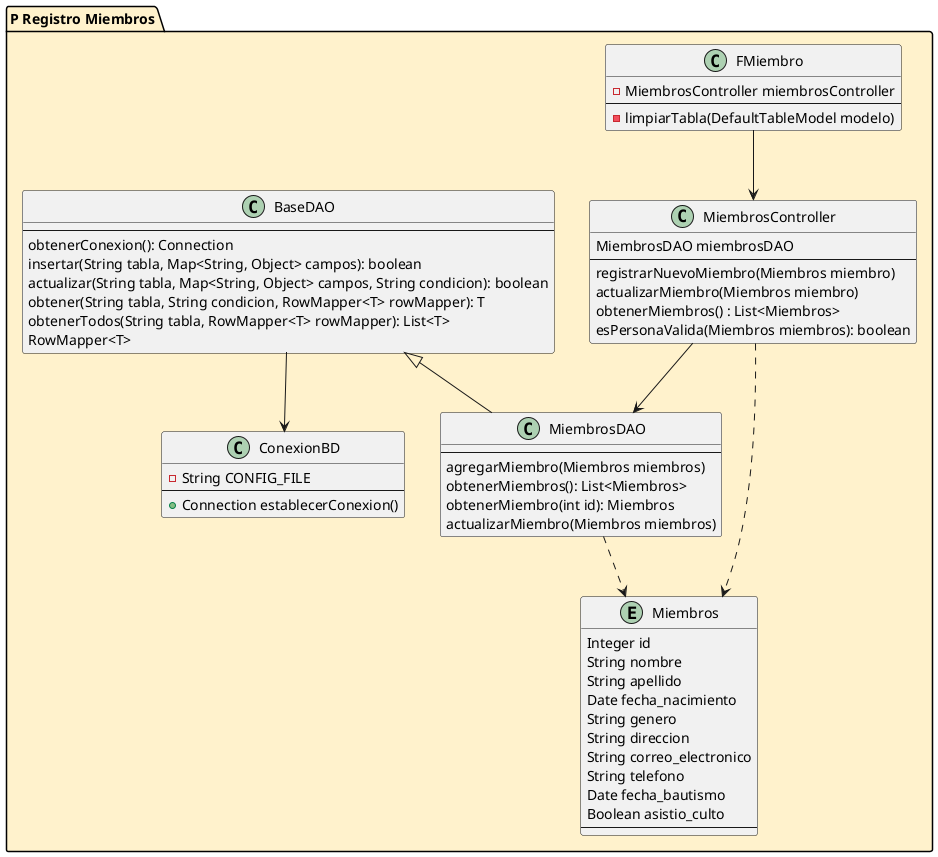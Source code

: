 @startuml
package "P Registro Miembros" #FFF2CC {
  class "FMiembro" as fmiembro {
  - MiembrosController miembrosController
  --
  -limpiarTabla(DefaultTableModel modelo)
  }
  class "MiembrosController" as ctrmiembro{
  MiembrosDAO miembrosDAO
  --
  registrarNuevoMiembro(Miembros miembro)
  actualizarMiembro(Miembros miembro)
  obtenerMiembros() : List<Miembros>
  esPersonaValida(Miembros miembros): boolean
  }

  class "MiembrosDAO" as daomiembro{
  --
  agregarMiembro(Miembros miembros)
  obtenerMiembros(): List<Miembros>
  obtenerMiembro(int id): Miembros
  actualizarMiembro(Miembros miembros)
  }

  class "BaseDAO" as daobase {
  --
  obtenerConexion(): Connection
  insertar(String tabla, Map<String, Object> campos): boolean
  actualizar(String tabla, Map<String, Object> campos, String condicion): boolean
  obtener(String tabla, String condicion, RowMapper<T> rowMapper): T
  obtenerTodos(String tabla, RowMapper<T> rowMapper): List<T>
  RowMapper<T>
  }
   class "ConexionBD" as bdconexion{
     -String CONFIG_FILE
     --
     +Connection establecerConexion()
    }
  entity "Miembros" as miembros{
      Integer id
      String nombre
      String apellido
      Date fecha_nacimiento
      String genero
      String direccion
      String correo_electronico
      String telefono
      Date fecha_bautismo
      Boolean asistio_culto
      --
  }

  fmiembro --> ctrmiembro
  ctrmiembro --> daomiembro
  daobase <|-- daomiembro
  ctrmiembro ..> miembros
  daomiembro ..> miembros
  daobase --> bdconexion
}


@enduml
